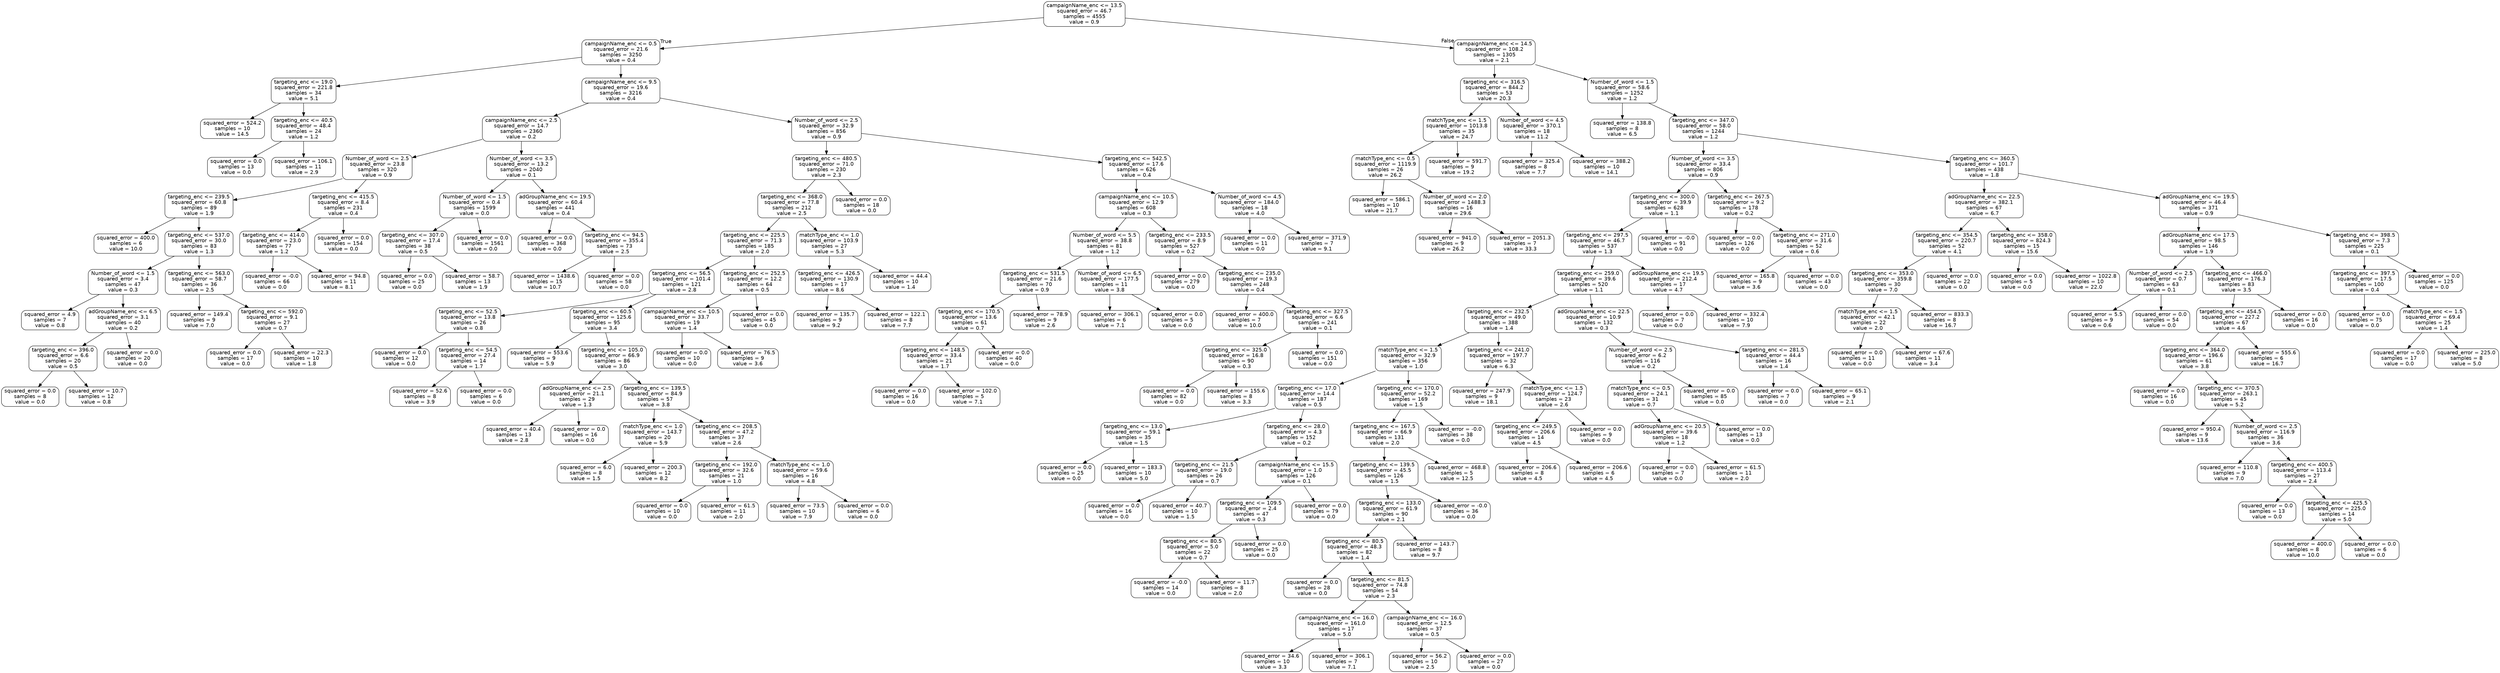 digraph Tree {
node [shape=box, style="rounded", color="black", fontname="helvetica"] ;
edge [fontname="helvetica"] ;
0 [label="campaignName_enc <= 13.5\nsquared_error = 46.7\nsamples = 4555\nvalue = 0.9"] ;
1 [label="campaignName_enc <= 0.5\nsquared_error = 21.6\nsamples = 3250\nvalue = 0.4"] ;
0 -> 1 [labeldistance=2.5, labelangle=45, headlabel="True"] ;
2 [label="targeting_enc <= 19.0\nsquared_error = 221.8\nsamples = 34\nvalue = 5.1"] ;
1 -> 2 ;
3 [label="squared_error = 524.2\nsamples = 10\nvalue = 14.5"] ;
2 -> 3 ;
4 [label="targeting_enc <= 40.5\nsquared_error = 48.4\nsamples = 24\nvalue = 1.2"] ;
2 -> 4 ;
5 [label="squared_error = 0.0\nsamples = 13\nvalue = 0.0"] ;
4 -> 5 ;
6 [label="squared_error = 106.1\nsamples = 11\nvalue = 2.9"] ;
4 -> 6 ;
7 [label="campaignName_enc <= 9.5\nsquared_error = 19.6\nsamples = 3216\nvalue = 0.4"] ;
1 -> 7 ;
8 [label="campaignName_enc <= 2.5\nsquared_error = 14.7\nsamples = 2360\nvalue = 0.2"] ;
7 -> 8 ;
9 [label="Number_of_word <= 2.5\nsquared_error = 23.8\nsamples = 320\nvalue = 0.9"] ;
8 -> 9 ;
10 [label="targeting_enc <= 239.5\nsquared_error = 60.8\nsamples = 89\nvalue = 1.9"] ;
9 -> 10 ;
11 [label="squared_error = 400.0\nsamples = 6\nvalue = 10.0"] ;
10 -> 11 ;
12 [label="targeting_enc <= 537.0\nsquared_error = 30.0\nsamples = 83\nvalue = 1.3"] ;
10 -> 12 ;
13 [label="Number_of_word <= 1.5\nsquared_error = 3.4\nsamples = 47\nvalue = 0.3"] ;
12 -> 13 ;
14 [label="squared_error = 4.9\nsamples = 7\nvalue = 0.8"] ;
13 -> 14 ;
15 [label="adGroupName_enc <= 6.5\nsquared_error = 3.1\nsamples = 40\nvalue = 0.2"] ;
13 -> 15 ;
16 [label="targeting_enc <= 396.0\nsquared_error = 6.6\nsamples = 20\nvalue = 0.5"] ;
15 -> 16 ;
17 [label="squared_error = 0.0\nsamples = 8\nvalue = 0.0"] ;
16 -> 17 ;
18 [label="squared_error = 10.7\nsamples = 12\nvalue = 0.8"] ;
16 -> 18 ;
19 [label="squared_error = 0.0\nsamples = 20\nvalue = 0.0"] ;
15 -> 19 ;
20 [label="targeting_enc <= 563.0\nsquared_error = 58.7\nsamples = 36\nvalue = 2.5"] ;
12 -> 20 ;
21 [label="squared_error = 149.4\nsamples = 9\nvalue = 7.0"] ;
20 -> 21 ;
22 [label="targeting_enc <= 592.0\nsquared_error = 9.1\nsamples = 27\nvalue = 0.7"] ;
20 -> 22 ;
23 [label="squared_error = 0.0\nsamples = 17\nvalue = 0.0"] ;
22 -> 23 ;
24 [label="squared_error = 22.3\nsamples = 10\nvalue = 1.8"] ;
22 -> 24 ;
25 [label="targeting_enc <= 415.5\nsquared_error = 8.4\nsamples = 231\nvalue = 0.4"] ;
9 -> 25 ;
26 [label="targeting_enc <= 414.0\nsquared_error = 23.0\nsamples = 77\nvalue = 1.2"] ;
25 -> 26 ;
27 [label="squared_error = -0.0\nsamples = 66\nvalue = 0.0"] ;
26 -> 27 ;
28 [label="squared_error = 94.8\nsamples = 11\nvalue = 8.1"] ;
26 -> 28 ;
29 [label="squared_error = 0.0\nsamples = 154\nvalue = 0.0"] ;
25 -> 29 ;
30 [label="Number_of_word <= 3.5\nsquared_error = 13.2\nsamples = 2040\nvalue = 0.1"] ;
8 -> 30 ;
31 [label="Number_of_word <= 1.5\nsquared_error = 0.4\nsamples = 1599\nvalue = 0.0"] ;
30 -> 31 ;
32 [label="targeting_enc <= 307.0\nsquared_error = 17.4\nsamples = 38\nvalue = 0.5"] ;
31 -> 32 ;
33 [label="squared_error = 0.0\nsamples = 25\nvalue = 0.0"] ;
32 -> 33 ;
34 [label="squared_error = 58.7\nsamples = 13\nvalue = 1.9"] ;
32 -> 34 ;
35 [label="squared_error = 0.0\nsamples = 1561\nvalue = 0.0"] ;
31 -> 35 ;
36 [label="adGroupName_enc <= 19.5\nsquared_error = 60.4\nsamples = 441\nvalue = 0.4"] ;
30 -> 36 ;
37 [label="squared_error = 0.0\nsamples = 368\nvalue = 0.0"] ;
36 -> 37 ;
38 [label="targeting_enc <= 94.5\nsquared_error = 355.4\nsamples = 73\nvalue = 2.5"] ;
36 -> 38 ;
39 [label="squared_error = 1438.6\nsamples = 15\nvalue = 10.7"] ;
38 -> 39 ;
40 [label="squared_error = 0.0\nsamples = 58\nvalue = 0.0"] ;
38 -> 40 ;
41 [label="Number_of_word <= 2.5\nsquared_error = 32.9\nsamples = 856\nvalue = 0.9"] ;
7 -> 41 ;
42 [label="targeting_enc <= 480.5\nsquared_error = 71.0\nsamples = 230\nvalue = 2.3"] ;
41 -> 42 ;
43 [label="targeting_enc <= 368.0\nsquared_error = 77.8\nsamples = 212\nvalue = 2.5"] ;
42 -> 43 ;
44 [label="targeting_enc <= 225.5\nsquared_error = 71.3\nsamples = 185\nvalue = 2.0"] ;
43 -> 44 ;
45 [label="targeting_enc <= 56.5\nsquared_error = 101.4\nsamples = 121\nvalue = 2.8"] ;
44 -> 45 ;
46 [label="targeting_enc <= 52.5\nsquared_error = 13.8\nsamples = 26\nvalue = 0.8"] ;
45 -> 46 ;
47 [label="squared_error = 0.0\nsamples = 12\nvalue = 0.0"] ;
46 -> 47 ;
48 [label="targeting_enc <= 54.5\nsquared_error = 27.4\nsamples = 14\nvalue = 1.7"] ;
46 -> 48 ;
49 [label="squared_error = 52.6\nsamples = 8\nvalue = 3.9"] ;
48 -> 49 ;
50 [label="squared_error = 0.0\nsamples = 6\nvalue = 0.0"] ;
48 -> 50 ;
51 [label="targeting_enc <= 60.5\nsquared_error = 125.6\nsamples = 95\nvalue = 3.4"] ;
45 -> 51 ;
52 [label="squared_error = 553.6\nsamples = 9\nvalue = 5.9"] ;
51 -> 52 ;
53 [label="targeting_enc <= 105.0\nsquared_error = 66.9\nsamples = 86\nvalue = 3.0"] ;
51 -> 53 ;
54 [label="adGroupName_enc <= 2.5\nsquared_error = 21.1\nsamples = 29\nvalue = 1.3"] ;
53 -> 54 ;
55 [label="squared_error = 40.4\nsamples = 13\nvalue = 2.8"] ;
54 -> 55 ;
56 [label="squared_error = 0.0\nsamples = 16\nvalue = 0.0"] ;
54 -> 56 ;
57 [label="targeting_enc <= 139.5\nsquared_error = 84.9\nsamples = 57\nvalue = 3.8"] ;
53 -> 57 ;
58 [label="matchType_enc <= 1.0\nsquared_error = 143.7\nsamples = 20\nvalue = 5.9"] ;
57 -> 58 ;
59 [label="squared_error = 6.0\nsamples = 8\nvalue = 1.5"] ;
58 -> 59 ;
60 [label="squared_error = 200.3\nsamples = 12\nvalue = 8.2"] ;
58 -> 60 ;
61 [label="targeting_enc <= 208.5\nsquared_error = 47.2\nsamples = 37\nvalue = 2.6"] ;
57 -> 61 ;
62 [label="targeting_enc <= 192.0\nsquared_error = 32.6\nsamples = 21\nvalue = 1.0"] ;
61 -> 62 ;
63 [label="squared_error = 0.0\nsamples = 10\nvalue = 0.0"] ;
62 -> 63 ;
64 [label="squared_error = 61.5\nsamples = 11\nvalue = 2.0"] ;
62 -> 64 ;
65 [label="matchType_enc <= 1.0\nsquared_error = 59.6\nsamples = 16\nvalue = 4.8"] ;
61 -> 65 ;
66 [label="squared_error = 73.5\nsamples = 10\nvalue = 7.9"] ;
65 -> 66 ;
67 [label="squared_error = 0.0\nsamples = 6\nvalue = 0.0"] ;
65 -> 67 ;
68 [label="targeting_enc <= 252.5\nsquared_error = 12.2\nsamples = 64\nvalue = 0.5"] ;
44 -> 68 ;
69 [label="campaignName_enc <= 10.5\nsquared_error = 33.7\nsamples = 19\nvalue = 1.4"] ;
68 -> 69 ;
70 [label="squared_error = 0.0\nsamples = 10\nvalue = 0.0"] ;
69 -> 70 ;
71 [label="squared_error = 76.5\nsamples = 9\nvalue = 3.6"] ;
69 -> 71 ;
72 [label="squared_error = 0.0\nsamples = 45\nvalue = 0.0"] ;
68 -> 72 ;
73 [label="matchType_enc <= 1.0\nsquared_error = 103.9\nsamples = 27\nvalue = 5.3"] ;
43 -> 73 ;
74 [label="targeting_enc <= 426.5\nsquared_error = 130.9\nsamples = 17\nvalue = 8.6"] ;
73 -> 74 ;
75 [label="squared_error = 135.7\nsamples = 9\nvalue = 9.2"] ;
74 -> 75 ;
76 [label="squared_error = 122.1\nsamples = 8\nvalue = 7.7"] ;
74 -> 76 ;
77 [label="squared_error = 44.4\nsamples = 10\nvalue = 1.4"] ;
73 -> 77 ;
78 [label="squared_error = 0.0\nsamples = 18\nvalue = 0.0"] ;
42 -> 78 ;
79 [label="targeting_enc <= 542.5\nsquared_error = 17.6\nsamples = 626\nvalue = 0.4"] ;
41 -> 79 ;
80 [label="campaignName_enc <= 10.5\nsquared_error = 12.9\nsamples = 608\nvalue = 0.3"] ;
79 -> 80 ;
81 [label="Number_of_word <= 5.5\nsquared_error = 38.8\nsamples = 81\nvalue = 1.2"] ;
80 -> 81 ;
82 [label="targeting_enc <= 531.5\nsquared_error = 21.6\nsamples = 70\nvalue = 0.9"] ;
81 -> 82 ;
83 [label="targeting_enc <= 170.5\nsquared_error = 13.6\nsamples = 61\nvalue = 0.7"] ;
82 -> 83 ;
84 [label="targeting_enc <= 148.5\nsquared_error = 33.4\nsamples = 21\nvalue = 1.7"] ;
83 -> 84 ;
85 [label="squared_error = 0.0\nsamples = 16\nvalue = 0.0"] ;
84 -> 85 ;
86 [label="squared_error = 102.0\nsamples = 5\nvalue = 7.1"] ;
84 -> 86 ;
87 [label="squared_error = 0.0\nsamples = 40\nvalue = 0.0"] ;
83 -> 87 ;
88 [label="squared_error = 78.9\nsamples = 9\nvalue = 2.6"] ;
82 -> 88 ;
89 [label="Number_of_word <= 6.5\nsquared_error = 177.5\nsamples = 11\nvalue = 3.8"] ;
81 -> 89 ;
90 [label="squared_error = 306.1\nsamples = 6\nvalue = 7.1"] ;
89 -> 90 ;
91 [label="squared_error = 0.0\nsamples = 5\nvalue = 0.0"] ;
89 -> 91 ;
92 [label="targeting_enc <= 233.5\nsquared_error = 8.9\nsamples = 527\nvalue = 0.2"] ;
80 -> 92 ;
93 [label="squared_error = 0.0\nsamples = 279\nvalue = 0.0"] ;
92 -> 93 ;
94 [label="targeting_enc <= 235.0\nsquared_error = 19.3\nsamples = 248\nvalue = 0.4"] ;
92 -> 94 ;
95 [label="squared_error = 400.0\nsamples = 7\nvalue = 10.0"] ;
94 -> 95 ;
96 [label="targeting_enc <= 327.5\nsquared_error = 6.6\nsamples = 241\nvalue = 0.1"] ;
94 -> 96 ;
97 [label="targeting_enc <= 325.0\nsquared_error = 16.8\nsamples = 90\nvalue = 0.3"] ;
96 -> 97 ;
98 [label="squared_error = 0.0\nsamples = 82\nvalue = 0.0"] ;
97 -> 98 ;
99 [label="squared_error = 155.6\nsamples = 8\nvalue = 3.3"] ;
97 -> 99 ;
100 [label="squared_error = 0.0\nsamples = 151\nvalue = 0.0"] ;
96 -> 100 ;
101 [label="Number_of_word <= 4.5\nsquared_error = 184.0\nsamples = 18\nvalue = 4.0"] ;
79 -> 101 ;
102 [label="squared_error = 0.0\nsamples = 11\nvalue = 0.0"] ;
101 -> 102 ;
103 [label="squared_error = 371.9\nsamples = 7\nvalue = 9.1"] ;
101 -> 103 ;
104 [label="campaignName_enc <= 14.5\nsquared_error = 108.2\nsamples = 1305\nvalue = 2.1"] ;
0 -> 104 [labeldistance=2.5, labelangle=-45, headlabel="False"] ;
105 [label="targeting_enc <= 316.5\nsquared_error = 844.2\nsamples = 53\nvalue = 20.3"] ;
104 -> 105 ;
106 [label="matchType_enc <= 1.5\nsquared_error = 1013.8\nsamples = 35\nvalue = 24.7"] ;
105 -> 106 ;
107 [label="matchType_enc <= 0.5\nsquared_error = 1119.9\nsamples = 26\nvalue = 26.2"] ;
106 -> 107 ;
108 [label="squared_error = 586.1\nsamples = 10\nvalue = 21.7"] ;
107 -> 108 ;
109 [label="Number_of_word <= 2.0\nsquared_error = 1488.3\nsamples = 16\nvalue = 29.6"] ;
107 -> 109 ;
110 [label="squared_error = 941.0\nsamples = 9\nvalue = 26.2"] ;
109 -> 110 ;
111 [label="squared_error = 2051.3\nsamples = 7\nvalue = 33.3"] ;
109 -> 111 ;
112 [label="squared_error = 591.7\nsamples = 9\nvalue = 19.2"] ;
106 -> 112 ;
113 [label="Number_of_word <= 4.5\nsquared_error = 370.1\nsamples = 18\nvalue = 11.2"] ;
105 -> 113 ;
114 [label="squared_error = 325.4\nsamples = 8\nvalue = 7.7"] ;
113 -> 114 ;
115 [label="squared_error = 388.2\nsamples = 10\nvalue = 14.1"] ;
113 -> 115 ;
116 [label="Number_of_word <= 1.5\nsquared_error = 58.6\nsamples = 1252\nvalue = 1.2"] ;
104 -> 116 ;
117 [label="squared_error = 138.8\nsamples = 8\nvalue = 6.5"] ;
116 -> 117 ;
118 [label="targeting_enc <= 347.0\nsquared_error = 58.0\nsamples = 1244\nvalue = 1.2"] ;
116 -> 118 ;
119 [label="Number_of_word <= 3.5\nsquared_error = 33.4\nsamples = 806\nvalue = 0.9"] ;
118 -> 119 ;
120 [label="targeting_enc <= 300.0\nsquared_error = 39.9\nsamples = 628\nvalue = 1.1"] ;
119 -> 120 ;
121 [label="targeting_enc <= 297.5\nsquared_error = 46.7\nsamples = 537\nvalue = 1.3"] ;
120 -> 121 ;
122 [label="targeting_enc <= 259.0\nsquared_error = 39.6\nsamples = 520\nvalue = 1.1"] ;
121 -> 122 ;
123 [label="targeting_enc <= 232.5\nsquared_error = 49.0\nsamples = 388\nvalue = 1.4"] ;
122 -> 123 ;
124 [label="matchType_enc <= 1.5\nsquared_error = 32.9\nsamples = 356\nvalue = 1.0"] ;
123 -> 124 ;
125 [label="targeting_enc <= 17.0\nsquared_error = 14.4\nsamples = 187\nvalue = 0.5"] ;
124 -> 125 ;
126 [label="targeting_enc <= 13.0\nsquared_error = 59.1\nsamples = 35\nvalue = 1.5"] ;
125 -> 126 ;
127 [label="squared_error = 0.0\nsamples = 25\nvalue = 0.0"] ;
126 -> 127 ;
128 [label="squared_error = 183.3\nsamples = 10\nvalue = 5.0"] ;
126 -> 128 ;
129 [label="targeting_enc <= 28.0\nsquared_error = 4.3\nsamples = 152\nvalue = 0.2"] ;
125 -> 129 ;
130 [label="targeting_enc <= 21.5\nsquared_error = 19.0\nsamples = 26\nvalue = 0.7"] ;
129 -> 130 ;
131 [label="squared_error = 0.0\nsamples = 16\nvalue = 0.0"] ;
130 -> 131 ;
132 [label="squared_error = 40.7\nsamples = 10\nvalue = 1.5"] ;
130 -> 132 ;
133 [label="campaignName_enc <= 15.5\nsquared_error = 1.0\nsamples = 126\nvalue = 0.1"] ;
129 -> 133 ;
134 [label="targeting_enc <= 109.5\nsquared_error = 2.4\nsamples = 47\nvalue = 0.3"] ;
133 -> 134 ;
135 [label="targeting_enc <= 80.5\nsquared_error = 5.0\nsamples = 22\nvalue = 0.7"] ;
134 -> 135 ;
136 [label="squared_error = -0.0\nsamples = 14\nvalue = 0.0"] ;
135 -> 136 ;
137 [label="squared_error = 11.7\nsamples = 8\nvalue = 2.0"] ;
135 -> 137 ;
138 [label="squared_error = 0.0\nsamples = 25\nvalue = 0.0"] ;
134 -> 138 ;
139 [label="squared_error = 0.0\nsamples = 79\nvalue = 0.0"] ;
133 -> 139 ;
140 [label="targeting_enc <= 170.0\nsquared_error = 52.2\nsamples = 169\nvalue = 1.5"] ;
124 -> 140 ;
141 [label="targeting_enc <= 167.5\nsquared_error = 66.9\nsamples = 131\nvalue = 2.0"] ;
140 -> 141 ;
142 [label="targeting_enc <= 139.5\nsquared_error = 45.5\nsamples = 126\nvalue = 1.5"] ;
141 -> 142 ;
143 [label="targeting_enc <= 133.0\nsquared_error = 61.9\nsamples = 90\nvalue = 2.1"] ;
142 -> 143 ;
144 [label="targeting_enc <= 80.5\nsquared_error = 48.3\nsamples = 82\nvalue = 1.4"] ;
143 -> 144 ;
145 [label="squared_error = 0.0\nsamples = 28\nvalue = 0.0"] ;
144 -> 145 ;
146 [label="targeting_enc <= 81.5\nsquared_error = 74.8\nsamples = 54\nvalue = 2.3"] ;
144 -> 146 ;
147 [label="campaignName_enc <= 16.0\nsquared_error = 161.0\nsamples = 17\nvalue = 5.0"] ;
146 -> 147 ;
148 [label="squared_error = 34.6\nsamples = 10\nvalue = 3.3"] ;
147 -> 148 ;
149 [label="squared_error = 306.1\nsamples = 7\nvalue = 7.1"] ;
147 -> 149 ;
150 [label="campaignName_enc <= 16.0\nsquared_error = 12.5\nsamples = 37\nvalue = 0.5"] ;
146 -> 150 ;
151 [label="squared_error = 56.2\nsamples = 10\nvalue = 2.5"] ;
150 -> 151 ;
152 [label="squared_error = 0.0\nsamples = 27\nvalue = 0.0"] ;
150 -> 152 ;
153 [label="squared_error = 143.7\nsamples = 8\nvalue = 9.7"] ;
143 -> 153 ;
154 [label="squared_error = -0.0\nsamples = 36\nvalue = 0.0"] ;
142 -> 154 ;
155 [label="squared_error = 468.8\nsamples = 5\nvalue = 12.5"] ;
141 -> 155 ;
156 [label="squared_error = -0.0\nsamples = 38\nvalue = 0.0"] ;
140 -> 156 ;
157 [label="targeting_enc <= 241.0\nsquared_error = 197.7\nsamples = 32\nvalue = 6.3"] ;
123 -> 157 ;
158 [label="squared_error = 247.9\nsamples = 9\nvalue = 18.1"] ;
157 -> 158 ;
159 [label="matchType_enc <= 1.5\nsquared_error = 124.7\nsamples = 23\nvalue = 2.6"] ;
157 -> 159 ;
160 [label="targeting_enc <= 249.5\nsquared_error = 206.6\nsamples = 14\nvalue = 4.5"] ;
159 -> 160 ;
161 [label="squared_error = 206.6\nsamples = 8\nvalue = 4.5"] ;
160 -> 161 ;
162 [label="squared_error = 206.6\nsamples = 6\nvalue = 4.5"] ;
160 -> 162 ;
163 [label="squared_error = 0.0\nsamples = 9\nvalue = 0.0"] ;
159 -> 163 ;
164 [label="adGroupName_enc <= 22.5\nsquared_error = 10.9\nsamples = 132\nvalue = 0.3"] ;
122 -> 164 ;
165 [label="Number_of_word <= 2.5\nsquared_error = 6.2\nsamples = 116\nvalue = 0.2"] ;
164 -> 165 ;
166 [label="matchType_enc <= 0.5\nsquared_error = 24.1\nsamples = 31\nvalue = 0.7"] ;
165 -> 166 ;
167 [label="adGroupName_enc <= 20.5\nsquared_error = 39.6\nsamples = 18\nvalue = 1.2"] ;
166 -> 167 ;
168 [label="squared_error = 0.0\nsamples = 7\nvalue = 0.0"] ;
167 -> 168 ;
169 [label="squared_error = 61.5\nsamples = 11\nvalue = 2.0"] ;
167 -> 169 ;
170 [label="squared_error = 0.0\nsamples = 13\nvalue = 0.0"] ;
166 -> 170 ;
171 [label="squared_error = 0.0\nsamples = 85\nvalue = 0.0"] ;
165 -> 171 ;
172 [label="targeting_enc <= 281.5\nsquared_error = 44.4\nsamples = 16\nvalue = 1.4"] ;
164 -> 172 ;
173 [label="squared_error = 0.0\nsamples = 7\nvalue = 0.0"] ;
172 -> 173 ;
174 [label="squared_error = 65.1\nsamples = 9\nvalue = 2.1"] ;
172 -> 174 ;
175 [label="adGroupName_enc <= 19.5\nsquared_error = 212.4\nsamples = 17\nvalue = 4.7"] ;
121 -> 175 ;
176 [label="squared_error = 0.0\nsamples = 7\nvalue = 0.0"] ;
175 -> 176 ;
177 [label="squared_error = 332.4\nsamples = 10\nvalue = 7.9"] ;
175 -> 177 ;
178 [label="squared_error = -0.0\nsamples = 91\nvalue = 0.0"] ;
120 -> 178 ;
179 [label="targeting_enc <= 267.5\nsquared_error = 9.2\nsamples = 178\nvalue = 0.2"] ;
119 -> 179 ;
180 [label="squared_error = 0.0\nsamples = 126\nvalue = 0.0"] ;
179 -> 180 ;
181 [label="targeting_enc <= 271.0\nsquared_error = 31.6\nsamples = 52\nvalue = 0.6"] ;
179 -> 181 ;
182 [label="squared_error = 165.8\nsamples = 9\nvalue = 3.6"] ;
181 -> 182 ;
183 [label="squared_error = 0.0\nsamples = 43\nvalue = 0.0"] ;
181 -> 183 ;
184 [label="targeting_enc <= 360.5\nsquared_error = 101.7\nsamples = 438\nvalue = 1.8"] ;
118 -> 184 ;
185 [label="adGroupName_enc <= 22.5\nsquared_error = 382.1\nsamples = 67\nvalue = 6.7"] ;
184 -> 185 ;
186 [label="targeting_enc <= 354.5\nsquared_error = 220.7\nsamples = 52\nvalue = 4.1"] ;
185 -> 186 ;
187 [label="targeting_enc <= 353.0\nsquared_error = 359.8\nsamples = 30\nvalue = 7.0"] ;
186 -> 187 ;
188 [label="matchType_enc <= 1.5\nsquared_error = 42.1\nsamples = 22\nvalue = 2.0"] ;
187 -> 188 ;
189 [label="squared_error = 0.0\nsamples = 11\nvalue = 0.0"] ;
188 -> 189 ;
190 [label="squared_error = 67.6\nsamples = 11\nvalue = 3.4"] ;
188 -> 190 ;
191 [label="squared_error = 833.3\nsamples = 8\nvalue = 16.7"] ;
187 -> 191 ;
192 [label="squared_error = 0.0\nsamples = 22\nvalue = 0.0"] ;
186 -> 192 ;
193 [label="targeting_enc <= 358.0\nsquared_error = 824.3\nsamples = 15\nvalue = 15.6"] ;
185 -> 193 ;
194 [label="squared_error = 0.0\nsamples = 5\nvalue = 0.0"] ;
193 -> 194 ;
195 [label="squared_error = 1022.8\nsamples = 10\nvalue = 22.0"] ;
193 -> 195 ;
196 [label="adGroupName_enc <= 19.5\nsquared_error = 46.4\nsamples = 371\nvalue = 0.9"] ;
184 -> 196 ;
197 [label="adGroupName_enc <= 17.5\nsquared_error = 98.5\nsamples = 146\nvalue = 1.9"] ;
196 -> 197 ;
198 [label="Number_of_word <= 2.5\nsquared_error = 0.7\nsamples = 63\nvalue = 0.1"] ;
197 -> 198 ;
199 [label="squared_error = 5.5\nsamples = 9\nvalue = 0.6"] ;
198 -> 199 ;
200 [label="squared_error = 0.0\nsamples = 54\nvalue = 0.0"] ;
198 -> 200 ;
201 [label="targeting_enc <= 466.0\nsquared_error = 176.3\nsamples = 83\nvalue = 3.5"] ;
197 -> 201 ;
202 [label="targeting_enc <= 454.5\nsquared_error = 227.2\nsamples = 67\nvalue = 4.6"] ;
201 -> 202 ;
203 [label="targeting_enc <= 364.0\nsquared_error = 196.6\nsamples = 61\nvalue = 3.8"] ;
202 -> 203 ;
204 [label="squared_error = 0.0\nsamples = 16\nvalue = 0.0"] ;
203 -> 204 ;
205 [label="targeting_enc <= 370.5\nsquared_error = 263.1\nsamples = 45\nvalue = 5.2"] ;
203 -> 205 ;
206 [label="squared_error = 950.4\nsamples = 9\nvalue = 13.6"] ;
205 -> 206 ;
207 [label="Number_of_word <= 2.5\nsquared_error = 116.9\nsamples = 36\nvalue = 3.6"] ;
205 -> 207 ;
208 [label="squared_error = 110.8\nsamples = 9\nvalue = 7.0"] ;
207 -> 208 ;
209 [label="targeting_enc <= 400.5\nsquared_error = 113.4\nsamples = 27\nvalue = 2.4"] ;
207 -> 209 ;
210 [label="squared_error = 0.0\nsamples = 13\nvalue = 0.0"] ;
209 -> 210 ;
211 [label="targeting_enc <= 425.5\nsquared_error = 225.0\nsamples = 14\nvalue = 5.0"] ;
209 -> 211 ;
212 [label="squared_error = 400.0\nsamples = 8\nvalue = 10.0"] ;
211 -> 212 ;
213 [label="squared_error = 0.0\nsamples = 6\nvalue = 0.0"] ;
211 -> 213 ;
214 [label="squared_error = 555.6\nsamples = 6\nvalue = 16.7"] ;
202 -> 214 ;
215 [label="squared_error = 0.0\nsamples = 16\nvalue = 0.0"] ;
201 -> 215 ;
216 [label="targeting_enc <= 398.5\nsquared_error = 7.3\nsamples = 225\nvalue = 0.1"] ;
196 -> 216 ;
217 [label="targeting_enc <= 397.5\nsquared_error = 17.5\nsamples = 100\nvalue = 0.4"] ;
216 -> 217 ;
218 [label="squared_error = 0.0\nsamples = 75\nvalue = 0.0"] ;
217 -> 218 ;
219 [label="matchType_enc <= 1.5\nsquared_error = 69.4\nsamples = 25\nvalue = 1.4"] ;
217 -> 219 ;
220 [label="squared_error = 0.0\nsamples = 17\nvalue = 0.0"] ;
219 -> 220 ;
221 [label="squared_error = 225.0\nsamples = 8\nvalue = 5.0"] ;
219 -> 221 ;
222 [label="squared_error = 0.0\nsamples = 125\nvalue = 0.0"] ;
216 -> 222 ;
}